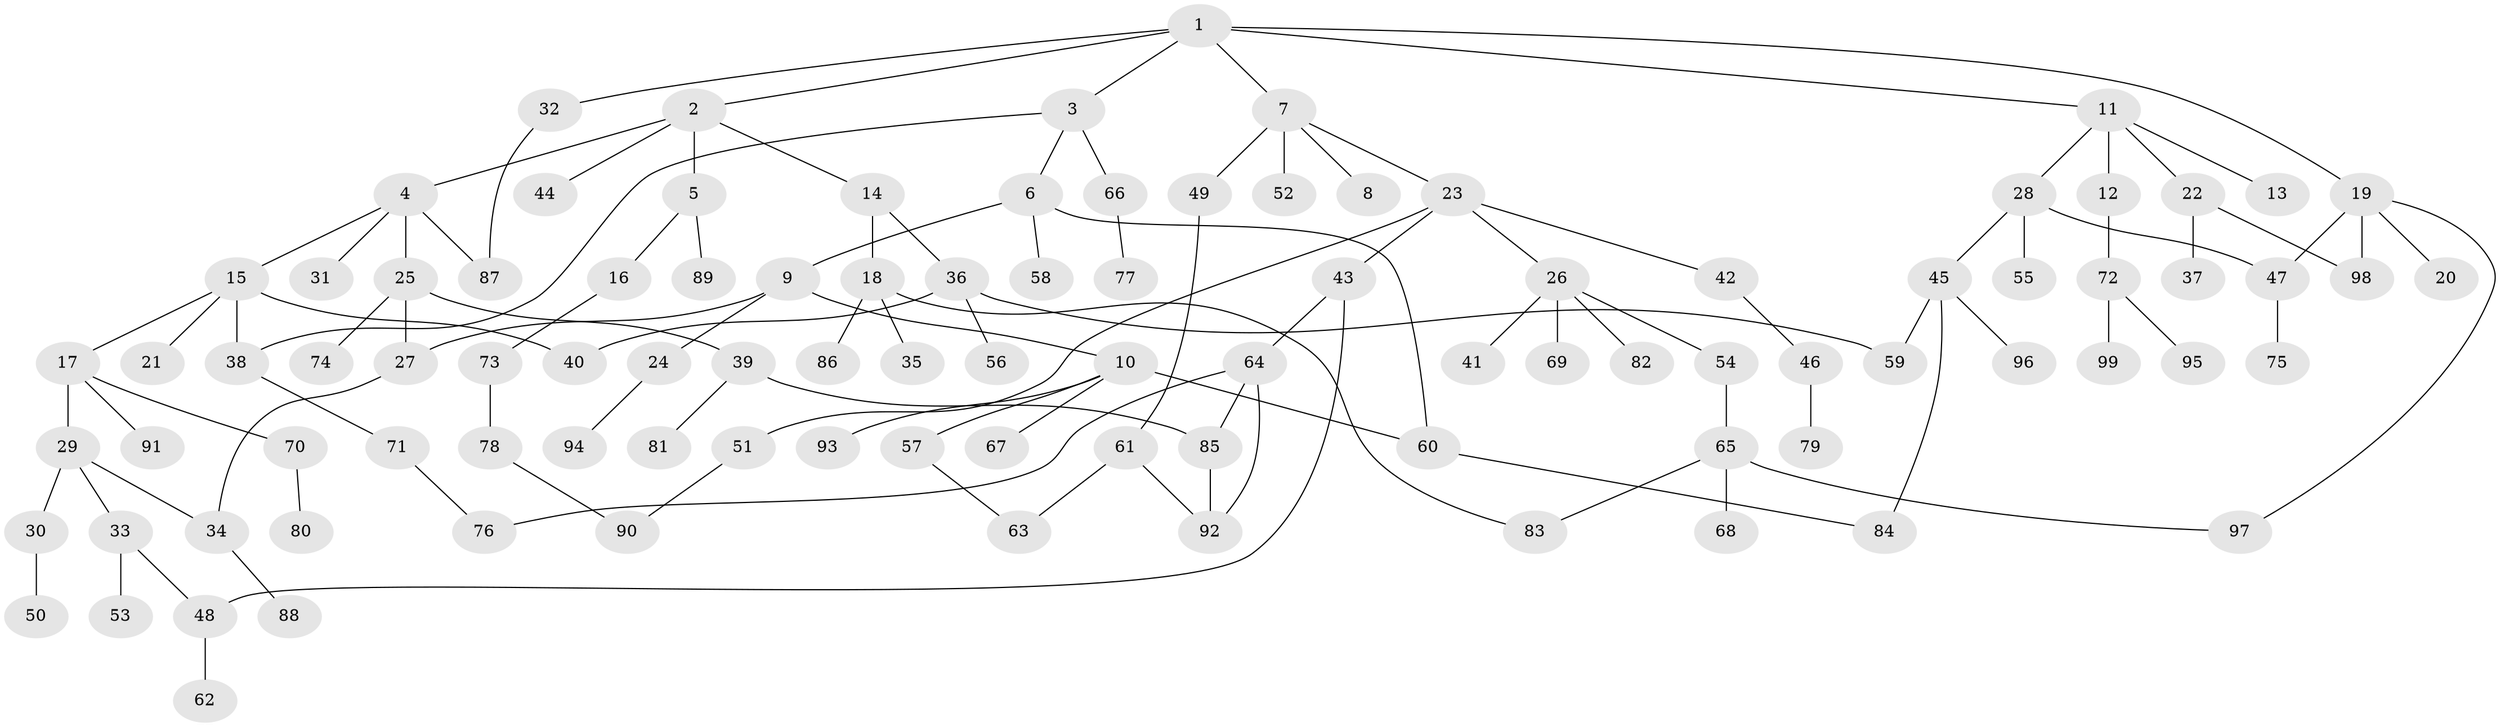 // Generated by graph-tools (version 1.1) at 2025/25/03/09/25 03:25:34]
// undirected, 99 vertices, 117 edges
graph export_dot {
graph [start="1"]
  node [color=gray90,style=filled];
  1;
  2;
  3;
  4;
  5;
  6;
  7;
  8;
  9;
  10;
  11;
  12;
  13;
  14;
  15;
  16;
  17;
  18;
  19;
  20;
  21;
  22;
  23;
  24;
  25;
  26;
  27;
  28;
  29;
  30;
  31;
  32;
  33;
  34;
  35;
  36;
  37;
  38;
  39;
  40;
  41;
  42;
  43;
  44;
  45;
  46;
  47;
  48;
  49;
  50;
  51;
  52;
  53;
  54;
  55;
  56;
  57;
  58;
  59;
  60;
  61;
  62;
  63;
  64;
  65;
  66;
  67;
  68;
  69;
  70;
  71;
  72;
  73;
  74;
  75;
  76;
  77;
  78;
  79;
  80;
  81;
  82;
  83;
  84;
  85;
  86;
  87;
  88;
  89;
  90;
  91;
  92;
  93;
  94;
  95;
  96;
  97;
  98;
  99;
  1 -- 2;
  1 -- 3;
  1 -- 7;
  1 -- 11;
  1 -- 19;
  1 -- 32;
  2 -- 4;
  2 -- 5;
  2 -- 14;
  2 -- 44;
  3 -- 6;
  3 -- 38;
  3 -- 66;
  4 -- 15;
  4 -- 25;
  4 -- 31;
  4 -- 87;
  5 -- 16;
  5 -- 89;
  6 -- 9;
  6 -- 58;
  6 -- 60;
  7 -- 8;
  7 -- 23;
  7 -- 49;
  7 -- 52;
  9 -- 10;
  9 -- 24;
  9 -- 27;
  10 -- 57;
  10 -- 60;
  10 -- 67;
  10 -- 93;
  11 -- 12;
  11 -- 13;
  11 -- 22;
  11 -- 28;
  12 -- 72;
  14 -- 18;
  14 -- 36;
  15 -- 17;
  15 -- 21;
  15 -- 40;
  15 -- 38;
  16 -- 73;
  17 -- 29;
  17 -- 70;
  17 -- 91;
  18 -- 35;
  18 -- 86;
  18 -- 83;
  19 -- 20;
  19 -- 98;
  19 -- 47;
  19 -- 97;
  22 -- 37;
  22 -- 98;
  23 -- 26;
  23 -- 42;
  23 -- 43;
  23 -- 51;
  24 -- 94;
  25 -- 27;
  25 -- 39;
  25 -- 74;
  26 -- 41;
  26 -- 54;
  26 -- 69;
  26 -- 82;
  27 -- 34;
  28 -- 45;
  28 -- 47;
  28 -- 55;
  29 -- 30;
  29 -- 33;
  29 -- 34;
  30 -- 50;
  32 -- 87;
  33 -- 53;
  33 -- 48;
  34 -- 88;
  36 -- 56;
  36 -- 59;
  36 -- 40;
  38 -- 71;
  39 -- 81;
  39 -- 85;
  42 -- 46;
  43 -- 48;
  43 -- 64;
  45 -- 59;
  45 -- 96;
  45 -- 84;
  46 -- 79;
  47 -- 75;
  48 -- 62;
  49 -- 61;
  51 -- 90;
  54 -- 65;
  57 -- 63;
  60 -- 84;
  61 -- 92;
  61 -- 63;
  64 -- 76;
  64 -- 85;
  64 -- 92;
  65 -- 68;
  65 -- 83;
  65 -- 97;
  66 -- 77;
  70 -- 80;
  71 -- 76;
  72 -- 95;
  72 -- 99;
  73 -- 78;
  78 -- 90;
  85 -- 92;
}
